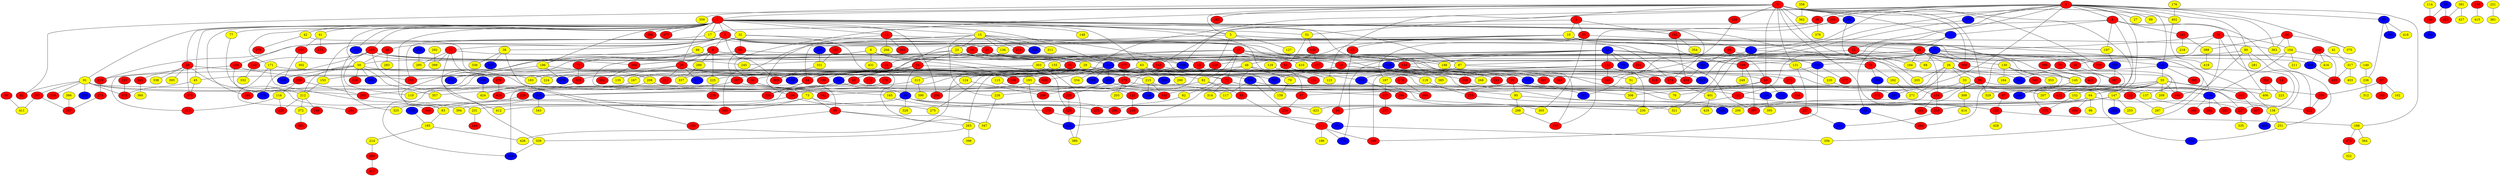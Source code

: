 graph {
0 [style = filled fillcolor = red];
1 [style = filled fillcolor = red];
2 [style = filled fillcolor = red];
3 [style = filled fillcolor = red];
4 [style = filled fillcolor = red];
5 [style = filled fillcolor = yellow];
6 [style = filled fillcolor = yellow];
7 [style = filled fillcolor = blue];
8 [style = filled fillcolor = red];
9 [style = filled fillcolor = red];
10 [style = filled fillcolor = yellow];
11 [style = filled fillcolor = blue];
12 [style = filled fillcolor = blue];
13 [style = filled fillcolor = red];
14 [style = filled fillcolor = red];
15 [style = filled fillcolor = yellow];
16 [style = filled fillcolor = red];
17 [style = filled fillcolor = yellow];
18 [style = filled fillcolor = red];
19 [style = filled fillcolor = red];
20 [style = filled fillcolor = red];
21 [style = filled fillcolor = red];
22 [style = filled fillcolor = red];
23 [style = filled fillcolor = yellow];
24 [style = filled fillcolor = red];
25 [style = filled fillcolor = red];
26 [style = filled fillcolor = yellow];
27 [style = filled fillcolor = yellow];
28 [style = filled fillcolor = red];
29 [style = filled fillcolor = yellow];
30 [style = filled fillcolor = red];
31 [style = filled fillcolor = red];
32 [style = filled fillcolor = yellow];
33 [style = filled fillcolor = yellow];
34 [style = filled fillcolor = blue];
35 [style = filled fillcolor = red];
36 [style = filled fillcolor = blue];
37 [style = filled fillcolor = blue];
38 [style = filled fillcolor = yellow];
39 [style = filled fillcolor = red];
40 [style = filled fillcolor = red];
41 [style = filled fillcolor = yellow];
42 [style = filled fillcolor = yellow];
43 [style = filled fillcolor = red];
44 [style = filled fillcolor = red];
45 [style = filled fillcolor = yellow];
46 [style = filled fillcolor = blue];
47 [style = filled fillcolor = red];
48 [style = filled fillcolor = yellow];
49 [style = filled fillcolor = red];
50 [style = filled fillcolor = yellow];
51 [style = filled fillcolor = yellow];
52 [style = filled fillcolor = yellow];
53 [style = filled fillcolor = red];
54 [style = filled fillcolor = red];
55 [style = filled fillcolor = yellow];
56 [style = filled fillcolor = red];
57 [style = filled fillcolor = red];
58 [style = filled fillcolor = red];
59 [style = filled fillcolor = blue];
60 [style = filled fillcolor = red];
61 [style = filled fillcolor = yellow];
62 [style = filled fillcolor = yellow];
63 [style = filled fillcolor = yellow];
64 [style = filled fillcolor = yellow];
65 [style = filled fillcolor = red];
66 [style = filled fillcolor = yellow];
67 [style = filled fillcolor = red];
68 [style = filled fillcolor = yellow];
69 [style = filled fillcolor = red];
70 [style = filled fillcolor = yellow];
71 [style = filled fillcolor = red];
72 [style = filled fillcolor = red];
73 [style = filled fillcolor = yellow];
74 [style = filled fillcolor = blue];
75 [style = filled fillcolor = red];
76 [style = filled fillcolor = yellow];
77 [style = filled fillcolor = yellow];
78 [style = filled fillcolor = red];
79 [style = filled fillcolor = red];
80 [style = filled fillcolor = blue];
81 [style = filled fillcolor = red];
82 [style = filled fillcolor = yellow];
83 [style = filled fillcolor = yellow];
84 [style = filled fillcolor = red];
85 [style = filled fillcolor = blue];
86 [style = filled fillcolor = red];
87 [style = filled fillcolor = yellow];
88 [style = filled fillcolor = red];
89 [style = filled fillcolor = yellow];
90 [style = filled fillcolor = yellow];
91 [style = filled fillcolor = yellow];
92 [style = filled fillcolor = red];
93 [style = filled fillcolor = blue];
94 [style = filled fillcolor = red];
95 [style = filled fillcolor = yellow];
96 [style = filled fillcolor = red];
97 [style = filled fillcolor = red];
98 [style = filled fillcolor = yellow];
99 [style = filled fillcolor = red];
100 [style = filled fillcolor = red];
101 [style = filled fillcolor = red];
102 [style = filled fillcolor = yellow];
103 [style = filled fillcolor = red];
104 [style = filled fillcolor = yellow];
105 [style = filled fillcolor = blue];
106 [style = filled fillcolor = blue];
107 [style = filled fillcolor = red];
108 [style = filled fillcolor = red];
109 [style = filled fillcolor = red];
110 [style = filled fillcolor = yellow];
111 [style = filled fillcolor = red];
112 [style = filled fillcolor = blue];
113 [style = filled fillcolor = blue];
114 [style = filled fillcolor = yellow];
115 [style = filled fillcolor = yellow];
116 [style = filled fillcolor = yellow];
117 [style = filled fillcolor = yellow];
118 [style = filled fillcolor = blue];
119 [style = filled fillcolor = yellow];
120 [style = filled fillcolor = red];
121 [style = filled fillcolor = red];
122 [style = filled fillcolor = red];
123 [style = filled fillcolor = yellow];
124 [style = filled fillcolor = yellow];
125 [style = filled fillcolor = red];
126 [style = filled fillcolor = red];
127 [style = filled fillcolor = yellow];
128 [style = filled fillcolor = red];
129 [style = filled fillcolor = yellow];
130 [style = filled fillcolor = yellow];
131 [style = filled fillcolor = yellow];
132 [style = filled fillcolor = red];
133 [style = filled fillcolor = blue];
134 [style = filled fillcolor = red];
135 [style = filled fillcolor = yellow];
136 [style = filled fillcolor = yellow];
137 [style = filled fillcolor = yellow];
138 [style = filled fillcolor = yellow];
139 [style = filled fillcolor = red];
140 [style = filled fillcolor = yellow];
141 [style = filled fillcolor = red];
142 [style = filled fillcolor = red];
143 [style = filled fillcolor = red];
144 [style = filled fillcolor = blue];
145 [style = filled fillcolor = yellow];
146 [style = filled fillcolor = red];
147 [style = filled fillcolor = yellow];
148 [style = filled fillcolor = yellow];
149 [style = filled fillcolor = red];
150 [style = filled fillcolor = red];
151 [style = filled fillcolor = red];
152 [style = filled fillcolor = yellow];
153 [style = filled fillcolor = yellow];
154 [style = filled fillcolor = red];
155 [style = filled fillcolor = yellow];
156 [style = filled fillcolor = blue];
157 [style = filled fillcolor = red];
158 [style = filled fillcolor = blue];
159 [style = filled fillcolor = yellow];
160 [style = filled fillcolor = blue];
161 [style = filled fillcolor = red];
162 [style = filled fillcolor = yellow];
163 [style = filled fillcolor = red];
164 [style = filled fillcolor = yellow];
165 [style = filled fillcolor = yellow];
166 [style = filled fillcolor = yellow];
167 [style = filled fillcolor = yellow];
168 [style = filled fillcolor = blue];
169 [style = filled fillcolor = blue];
170 [style = filled fillcolor = red];
171 [style = filled fillcolor = yellow];
172 [style = filled fillcolor = red];
173 [style = filled fillcolor = red];
174 [style = filled fillcolor = red];
175 [style = filled fillcolor = blue];
176 [style = filled fillcolor = yellow];
177 [style = filled fillcolor = red];
178 [style = filled fillcolor = red];
179 [style = filled fillcolor = red];
180 [style = filled fillcolor = blue];
181 [style = filled fillcolor = blue];
182 [style = filled fillcolor = red];
183 [style = filled fillcolor = yellow];
184 [style = filled fillcolor = yellow];
185 [style = filled fillcolor = yellow];
186 [style = filled fillcolor = yellow];
187 [style = filled fillcolor = yellow];
188 [style = filled fillcolor = yellow];
189 [style = filled fillcolor = red];
190 [style = filled fillcolor = red];
191 [style = filled fillcolor = blue];
192 [style = filled fillcolor = red];
193 [style = filled fillcolor = yellow];
194 [style = filled fillcolor = red];
195 [style = filled fillcolor = blue];
196 [style = filled fillcolor = yellow];
197 [style = filled fillcolor = yellow];
198 [style = filled fillcolor = red];
199 [style = filled fillcolor = red];
200 [style = filled fillcolor = yellow];
201 [style = filled fillcolor = red];
202 [style = filled fillcolor = red];
203 [style = filled fillcolor = yellow];
204 [style = filled fillcolor = blue];
205 [style = filled fillcolor = yellow];
206 [style = filled fillcolor = red];
207 [style = filled fillcolor = yellow];
208 [style = filled fillcolor = yellow];
209 [style = filled fillcolor = yellow];
210 [style = filled fillcolor = red];
211 [style = filled fillcolor = yellow];
212 [style = filled fillcolor = yellow];
213 [style = filled fillcolor = red];
214 [style = filled fillcolor = yellow];
215 [style = filled fillcolor = yellow];
216 [style = filled fillcolor = red];
217 [style = filled fillcolor = blue];
218 [style = filled fillcolor = yellow];
219 [style = filled fillcolor = red];
220 [style = filled fillcolor = yellow];
221 [style = filled fillcolor = yellow];
222 [style = filled fillcolor = red];
223 [style = filled fillcolor = yellow];
224 [style = filled fillcolor = yellow];
225 [style = filled fillcolor = yellow];
226 [style = filled fillcolor = yellow];
227 [style = filled fillcolor = red];
228 [style = filled fillcolor = red];
229 [style = filled fillcolor = red];
230 [style = filled fillcolor = yellow];
231 [style = filled fillcolor = yellow];
232 [style = filled fillcolor = blue];
233 [style = filled fillcolor = red];
234 [style = filled fillcolor = red];
235 [style = filled fillcolor = blue];
236 [style = filled fillcolor = yellow];
237 [style = filled fillcolor = red];
238 [style = filled fillcolor = red];
239 [style = filled fillcolor = red];
240 [style = filled fillcolor = blue];
241 [style = filled fillcolor = red];
242 [style = filled fillcolor = red];
243 [style = filled fillcolor = red];
244 [style = filled fillcolor = red];
245 [style = filled fillcolor = yellow];
246 [style = filled fillcolor = red];
247 [style = filled fillcolor = red];
248 [style = filled fillcolor = red];
249 [style = filled fillcolor = yellow];
250 [style = filled fillcolor = red];
251 [style = filled fillcolor = yellow];
252 [style = filled fillcolor = blue];
253 [style = filled fillcolor = yellow];
254 [style = filled fillcolor = red];
255 [style = filled fillcolor = red];
256 [style = filled fillcolor = blue];
257 [style = filled fillcolor = red];
258 [style = filled fillcolor = red];
259 [style = filled fillcolor = red];
260 [style = filled fillcolor = blue];
261 [style = filled fillcolor = red];
262 [style = filled fillcolor = blue];
263 [style = filled fillcolor = yellow];
264 [style = filled fillcolor = red];
265 [style = filled fillcolor = red];
266 [style = filled fillcolor = yellow];
267 [style = filled fillcolor = yellow];
268 [style = filled fillcolor = yellow];
269 [style = filled fillcolor = blue];
270 [style = filled fillcolor = blue];
271 [style = filled fillcolor = yellow];
272 [style = filled fillcolor = red];
273 [style = filled fillcolor = red];
274 [style = filled fillcolor = red];
275 [style = filled fillcolor = yellow];
276 [style = filled fillcolor = red];
277 [style = filled fillcolor = red];
278 [style = filled fillcolor = blue];
279 [style = filled fillcolor = blue];
280 [style = filled fillcolor = yellow];
281 [style = filled fillcolor = yellow];
282 [style = filled fillcolor = red];
283 [style = filled fillcolor = yellow];
284 [style = filled fillcolor = red];
285 [style = filled fillcolor = red];
286 [style = filled fillcolor = red];
287 [style = filled fillcolor = red];
288 [style = filled fillcolor = yellow];
289 [style = filled fillcolor = red];
290 [style = filled fillcolor = yellow];
291 [style = filled fillcolor = blue];
292 [style = filled fillcolor = yellow];
293 [style = filled fillcolor = blue];
294 [style = filled fillcolor = blue];
295 [style = filled fillcolor = yellow];
296 [style = filled fillcolor = red];
297 [style = filled fillcolor = blue];
298 [style = filled fillcolor = blue];
299 [style = filled fillcolor = red];
300 [style = filled fillcolor = blue];
301 [style = filled fillcolor = red];
302 [style = filled fillcolor = yellow];
303 [style = filled fillcolor = yellow];
304 [style = filled fillcolor = red];
305 [style = filled fillcolor = yellow];
306 [style = filled fillcolor = yellow];
307 [style = filled fillcolor = blue];
308 [style = filled fillcolor = red];
309 [style = filled fillcolor = yellow];
310 [style = filled fillcolor = red];
311 [style = filled fillcolor = yellow];
312 [style = filled fillcolor = yellow];
313 [style = filled fillcolor = yellow];
314 [style = filled fillcolor = yellow];
315 [style = filled fillcolor = red];
316 [style = filled fillcolor = blue];
317 [style = filled fillcolor = yellow];
318 [style = filled fillcolor = red];
319 [style = filled fillcolor = red];
320 [style = filled fillcolor = red];
321 [style = filled fillcolor = yellow];
322 [style = filled fillcolor = yellow];
323 [style = filled fillcolor = blue];
324 [style = filled fillcolor = red];
325 [style = filled fillcolor = yellow];
326 [style = filled fillcolor = red];
327 [style = filled fillcolor = blue];
328 [style = filled fillcolor = yellow];
329 [style = filled fillcolor = yellow];
330 [style = filled fillcolor = red];
331 [style = filled fillcolor = yellow];
332 [style = filled fillcolor = yellow];
333 [style = filled fillcolor = red];
334 [style = filled fillcolor = yellow];
335 [style = filled fillcolor = yellow];
336 [style = filled fillcolor = yellow];
337 [style = filled fillcolor = yellow];
338 [style = filled fillcolor = yellow];
339 [style = filled fillcolor = yellow];
340 [style = filled fillcolor = red];
341 [style = filled fillcolor = blue];
342 [style = filled fillcolor = blue];
343 [style = filled fillcolor = yellow];
344 [style = filled fillcolor = blue];
345 [style = filled fillcolor = red];
346 [style = filled fillcolor = red];
347 [style = filled fillcolor = yellow];
348 [style = filled fillcolor = red];
349 [style = filled fillcolor = red];
350 [style = filled fillcolor = red];
351 [style = filled fillcolor = red];
352 [style = filled fillcolor = blue];
353 [style = filled fillcolor = yellow];
354 [style = filled fillcolor = yellow];
355 [style = filled fillcolor = blue];
356 [style = filled fillcolor = yellow];
357 [style = filled fillcolor = yellow];
358 [style = filled fillcolor = yellow];
359 [style = filled fillcolor = yellow];
360 [style = filled fillcolor = yellow];
361 [style = filled fillcolor = yellow];
362 [style = filled fillcolor = yellow];
363 [style = filled fillcolor = yellow];
364 [style = filled fillcolor = yellow];
365 [style = filled fillcolor = red];
366 [style = filled fillcolor = yellow];
367 [style = filled fillcolor = red];
368 [style = filled fillcolor = red];
369 [style = filled fillcolor = red];
370 [style = filled fillcolor = red];
371 [style = filled fillcolor = blue];
372 [style = filled fillcolor = yellow];
373 [style = filled fillcolor = red];
374 [style = filled fillcolor = red];
375 [style = filled fillcolor = yellow];
376 [style = filled fillcolor = red];
377 [style = filled fillcolor = red];
378 [style = filled fillcolor = red];
379 [style = filled fillcolor = yellow];
380 [style = filled fillcolor = yellow];
381 [style = filled fillcolor = blue];
382 [style = filled fillcolor = red];
383 [style = filled fillcolor = red];
384 [style = filled fillcolor = red];
385 [style = filled fillcolor = yellow];
386 [style = filled fillcolor = blue];
387 [style = filled fillcolor = red];
388 [style = filled fillcolor = yellow];
389 [style = filled fillcolor = red];
390 [style = filled fillcolor = yellow];
391 [style = filled fillcolor = yellow];
392 [style = filled fillcolor = red];
393 [style = filled fillcolor = yellow];
394 [style = filled fillcolor = yellow];
395 [style = filled fillcolor = yellow];
396 [style = filled fillcolor = red];
397 [style = filled fillcolor = red];
398 [style = filled fillcolor = yellow];
399 [style = filled fillcolor = yellow];
400 [style = filled fillcolor = red];
401 [style = filled fillcolor = yellow];
402 [style = filled fillcolor = yellow];
403 [style = filled fillcolor = yellow];
404 [style = filled fillcolor = blue];
405 [style = filled fillcolor = red];
406 [style = filled fillcolor = yellow];
407 [style = filled fillcolor = red];
408 [style = filled fillcolor = blue];
409 [style = filled fillcolor = blue];
410 [style = filled fillcolor = yellow];
411 [style = filled fillcolor = yellow];
412 [style = filled fillcolor = yellow];
413 [style = filled fillcolor = red];
414 [style = filled fillcolor = yellow];
415 [style = filled fillcolor = yellow];
416 [style = filled fillcolor = yellow];
417 [style = filled fillcolor = red];
418 [style = filled fillcolor = yellow];
419 [style = filled fillcolor = yellow];
420 [style = filled fillcolor = red];
421 [style = filled fillcolor = red];
422 [style = filled fillcolor = red];
423 [style = filled fillcolor = yellow];
424 [style = filled fillcolor = yellow];
425 [style = filled fillcolor = blue];
426 [style = filled fillcolor = yellow];
427 [style = filled fillcolor = yellow];
428 [style = filled fillcolor = yellow];
429 [style = filled fillcolor = yellow];
430 [style = filled fillcolor = red];
431 [style = filled fillcolor = yellow];
432 [style = filled fillcolor = red];
433 [style = filled fillcolor = red];
434 [style = filled fillcolor = red];
435 [style = filled fillcolor = red];
436 [style = filled fillcolor = red];
437 [style = filled fillcolor = red];
0 -- 56;
0 -- 12;
0 -- 5;
0 -- 1;
0 -- 60;
0 -- 69;
0 -- 92;
0 -- 123;
0 -- 131;
0 -- 152;
0 -- 181;
0 -- 184;
0 -- 216;
0 -- 228;
0 -- 282;
0 -- 308;
0 -- 330;
0 -- 359;
0 -- 362;
0 -- 402;
1 -- 3;
1 -- 5;
1 -- 13;
1 -- 15;
1 -- 17;
1 -- 20;
1 -- 28;
1 -- 32;
1 -- 42;
1 -- 45;
1 -- 50;
1 -- 52;
1 -- 61;
1 -- 63;
1 -- 77;
1 -- 87;
1 -- 91;
1 -- 93;
1 -- 103;
1 -- 118;
1 -- 148;
1 -- 151;
1 -- 171;
1 -- 174;
1 -- 188;
1 -- 189;
1 -- 196;
1 -- 205;
1 -- 206;
1 -- 231;
1 -- 286;
1 -- 377;
3 -- 9;
3 -- 16;
3 -- 21;
3 -- 38;
3 -- 49;
3 -- 51;
3 -- 71;
3 -- 108;
3 -- 145;
3 -- 163;
3 -- 174;
3 -- 339;
3 -- 369;
3 -- 397;
2 -- 10;
2 -- 53;
2 -- 106;
2 -- 182;
4 -- 7;
4 -- 8;
4 -- 22;
4 -- 27;
4 -- 46;
4 -- 52;
4 -- 80;
4 -- 86;
4 -- 89;
4 -- 90;
4 -- 101;
4 -- 121;
4 -- 166;
4 -- 270;
4 -- 297;
4 -- 363;
4 -- 370;
4 -- 375;
4 -- 425;
4 -- 436;
5 -- 7;
5 -- 40;
5 -- 120;
5 -- 127;
5 -- 137;
6 -- 18;
6 -- 194;
6 -- 198;
6 -- 320;
6 -- 350;
6 -- 431;
7 -- 35;
7 -- 262;
8 -- 12;
8 -- 17;
8 -- 141;
8 -- 197;
8 -- 251;
8 -- 269;
8 -- 406;
9 -- 19;
9 -- 20;
9 -- 50;
9 -- 72;
9 -- 225;
9 -- 265;
9 -- 280;
10 -- 16;
10 -- 25;
10 -- 43;
10 -- 48;
10 -- 84;
10 -- 138;
10 -- 145;
10 -- 198;
11 -- 18;
11 -- 19;
11 -- 31;
11 -- 60;
11 -- 68;
11 -- 74;
11 -- 78;
11 -- 132;
11 -- 175;
11 -- 188;
11 -- 201;
12 -- 25;
12 -- 85;
13 -- 99;
13 -- 266;
13 -- 363;
13 -- 365;
14 -- 223;
15 -- 23;
15 -- 106;
15 -- 136;
15 -- 213;
15 -- 219;
15 -- 226;
15 -- 293;
15 -- 311;
15 -- 348;
16 -- 31;
16 -- 131;
16 -- 245;
17 -- 153;
17 -- 241;
18 -- 153;
18 -- 346;
19 -- 39;
19 -- 84;
19 -- 191;
19 -- 289;
20 -- 135;
20 -- 160;
20 -- 217;
20 -- 222;
20 -- 344;
20 -- 436;
21 -- 29;
21 -- 84;
21 -- 134;
21 -- 154;
21 -- 177;
22 -- 47;
22 -- 87;
23 -- 24;
23 -- 54;
23 -- 81;
23 -- 93;
23 -- 350;
23 -- 352;
24 -- 60;
24 -- 167;
24 -- 183;
25 -- 26;
25 -- 46;
25 -- 93;
25 -- 113;
25 -- 120;
25 -- 130;
25 -- 154;
25 -- 184;
25 -- 416;
26 -- 33;
26 -- 69;
26 -- 145;
26 -- 158;
26 -- 205;
26 -- 271;
28 -- 83;
28 -- 238;
28 -- 338;
28 -- 340;
28 -- 374;
28 -- 393;
29 -- 34;
29 -- 40;
29 -- 82;
29 -- 109;
29 -- 172;
30 -- 35;
30 -- 37;
30 -- 104;
30 -- 138;
30 -- 346;
31 -- 45;
31 -- 56;
31 -- 72;
31 -- 107;
31 -- 151;
31 -- 313;
31 -- 369;
31 -- 385;
32 -- 58;
32 -- 66;
32 -- 347;
32 -- 384;
33 -- 156;
33 -- 255;
33 -- 309;
34 -- 59;
34 -- 229;
35 -- 387;
36 -- 146;
36 -- 433;
37 -- 68;
37 -- 134;
37 -- 168;
37 -- 267;
37 -- 308;
37 -- 330;
37 -- 401;
38 -- 150;
38 -- 327;
38 -- 336;
39 -- 47;
39 -- 95;
39 -- 121;
39 -- 192;
39 -- 333;
40 -- 125;
40 -- 300;
41 -- 317;
42 -- 224;
42 -- 378;
43 -- 94;
44 -- 104;
44 -- 363;
44 -- 375;
44 -- 388;
45 -- 374;
45 -- 376;
46 -- 51;
46 -- 55;
46 -- 227;
46 -- 392;
47 -- 126;
48 -- 62;
48 -- 67;
48 -- 70;
48 -- 105;
48 -- 179;
48 -- 246;
48 -- 268;
48 -- 385;
49 -- 50;
49 -- 283;
50 -- 100;
50 -- 128;
50 -- 212;
50 -- 260;
50 -- 348;
50 -- 357;
50 -- 404;
51 -- 306;
52 -- 81;
52 -- 139;
53 -- 187;
53 -- 197;
53 -- 305;
54 -- 59;
54 -- 199;
54 -- 222;
54 -- 307;
55 -- 64;
55 -- 147;
55 -- 152;
55 -- 207;
55 -- 209;
55 -- 243;
55 -- 299;
55 -- 306;
55 -- 346;
55 -- 432;
56 -- 73;
57 -- 72;
57 -- 76;
57 -- 82;
57 -- 155;
57 -- 157;
57 -- 188;
57 -- 303;
57 -- 410;
58 -- 83;
58 -- 107;
58 -- 408;
59 -- 85;
59 -- 170;
59 -- 231;
59 -- 328;
59 -- 412;
59 -- 423;
60 -- 67;
60 -- 76;
60 -- 158;
60 -- 232;
61 -- 161;
61 -- 173;
62 -- 284;
63 -- 119;
63 -- 159;
63 -- 160;
63 -- 278;
63 -- 386;
64 -- 94;
64 -- 98;
64 -- 200;
64 -- 227;
64 -- 400;
64 -- 423;
65 -- 168;
65 -- 381;
66 -- 75;
66 -- 106;
66 -- 196;
67 -- 234;
69 -- 154;
69 -- 195;
69 -- 227;
69 -- 329;
70 -- 159;
71 -- 81;
71 -- 183;
71 -- 295;
71 -- 399;
71 -- 412;
72 -- 230;
72 -- 314;
72 -- 323;
72 -- 422;
73 -- 83;
73 -- 99;
73 -- 255;
73 -- 348;
75 -- 315;
77 -- 212;
78 -- 162;
78 -- 298;
79 -- 122;
79 -- 352;
79 -- 387;
80 -- 180;
80 -- 236;
80 -- 418;
81 -- 88;
81 -- 123;
81 -- 256;
82 -- 88;
82 -- 122;
82 -- 194;
83 -- 185;
84 -- 326;
84 -- 344;
85 -- 264;
86 -- 143;
86 -- 379;
87 -- 256;
87 -- 263;
87 -- 273;
88 -- 111;
90 -- 198;
90 -- 281;
90 -- 356;
90 -- 422;
91 -- 92;
91 -- 133;
91 -- 137;
91 -- 192;
91 -- 265;
91 -- 287;
91 -- 319;
91 -- 376;
93 -- 95;
93 -- 105;
93 -- 112;
93 -- 124;
93 -- 144;
93 -- 207;
93 -- 217;
93 -- 224;
93 -- 334;
93 -- 426;
94 -- 111;
95 -- 195;
95 -- 288;
96 -- 411;
97 -- 102;
97 -- 242;
97 -- 299;
99 -- 150;
99 -- 263;
99 -- 347;
100 -- 116;
100 -- 189;
100 -- 265;
101 -- 310;
103 -- 110;
103 -- 142;
103 -- 143;
103 -- 190;
103 -- 245;
103 -- 279;
103 -- 300;
104 -- 140;
104 -- 156;
104 -- 211;
104 -- 264;
105 -- 126;
105 -- 226;
105 -- 250;
105 -- 304;
106 -- 200;
106 -- 275;
107 -- 110;
107 -- 165;
108 -- 163;
108 -- 279;
108 -- 413;
109 -- 262;
111 -- 175;
111 -- 186;
111 -- 396;
112 -- 117;
112 -- 137;
112 -- 158;
112 -- 234;
113 -- 174;
113 -- 190;
113 -- 219;
113 -- 384;
114 -- 146;
115 -- 117;
116 -- 413;
116 -- 420;
118 -- 325;
118 -- 350;
119 -- 259;
120 -- 125;
121 -- 126;
121 -- 230;
122 -- 267;
124 -- 206;
124 -- 289;
125 -- 258;
126 -- 166;
126 -- 428;
129 -- 151;
130 -- 164;
130 -- 329;
130 -- 345;
130 -- 353;
131 -- 220;
131 -- 257;
132 -- 163;
132 -- 230;
132 -- 246;
132 -- 318;
132 -- 396;
134 -- 307;
134 -- 394;
134 -- 407;
134 -- 425;
137 -- 138;
138 -- 251;
138 -- 409;
139 -- 157;
140 -- 236;
141 -- 218;
141 -- 388;
142 -- 332;
143 -- 241;
143 -- 290;
143 -- 315;
145 -- 269;
146 -- 342;
147 -- 216;
147 -- 235;
147 -- 253;
147 -- 397;
149 -- 415;
152 -- 370;
153 -- 212;
154 -- 216;
154 -- 261;
155 -- 215;
155 -- 225;
156 -- 301;
156 -- 368;
156 -- 382;
158 -- 395;
161 -- 302;
161 -- 404;
162 -- 271;
165 -- 284;
166 -- 272;
166 -- 364;
167 -- 357;
168 -- 187;
168 -- 277;
168 -- 396;
169 -- 185;
170 -- 291;
171 -- 254;
171 -- 349;
171 -- 434;
174 -- 401;
176 -- 402;
177 -- 179;
178 -- 304;
179 -- 203;
179 -- 300;
179 -- 406;
181 -- 308;
182 -- 354;
182 -- 434;
185 -- 214;
185 -- 426;
187 -- 237;
188 -- 310;
191 -- 306;
193 -- 237;
193 -- 279;
193 -- 323;
194 -- 275;
194 -- 349;
196 -- 208;
196 -- 278;
196 -- 371;
197 -- 355;
198 -- 249;
198 -- 397;
202 -- 223;
202 -- 406;
204 -- 331;
208 -- 333;
208 -- 424;
210 -- 408;
210 -- 416;
210 -- 435;
212 -- 248;
212 -- 372;
212 -- 420;
214 -- 405;
215 -- 240;
215 -- 294;
215 -- 333;
216 -- 341;
219 -- 274;
220 -- 297;
221 -- 361;
225 -- 239;
226 -- 347;
227 -- 335;
228 -- 246;
229 -- 254;
231 -- 244;
233 -- 376;
236 -- 312;
237 -- 247;
238 -- 430;
243 -- 437;
250 -- 320;
251 -- 294;
252 -- 295;
256 -- 296;
257 -- 341;
259 -- 321;
263 -- 339;
263 -- 398;
265 -- 394;
270 -- 321;
272 -- 322;
273 -- 324;
274 -- 367;
276 -- 326;
280 -- 337;
285 -- 331;
287 -- 367;
287 -- 411;
288 -- 310;
291 -- 356;
292 -- 399;
296 -- 305;
298 -- 373;
299 -- 422;
300 -- 325;
300 -- 343;
303 -- 337;
303 -- 380;
308 -- 421;
309 -- 414;
313 -- 390;
313 -- 430;
315 -- 424;
316 -- 424;
317 -- 403;
317 -- 435;
320 -- 323;
323 -- 380;
331 -- 369;
339 -- 344;
340 -- 360;
350 -- 351;
355 -- 387;
358 -- 362;
366 -- 367;
372 -- 383;
381 -- 434;
388 -- 419;
389 -- 421;
389 -- 432;
391 -- 427;
391 -- 433;
401 -- 429;
402 -- 419;
405 -- 417;
408 -- 435;
}
